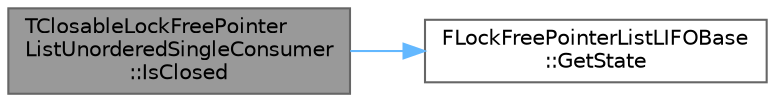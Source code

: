 digraph "TClosableLockFreePointerListUnorderedSingleConsumer::IsClosed"
{
 // INTERACTIVE_SVG=YES
 // LATEX_PDF_SIZE
  bgcolor="transparent";
  edge [fontname=Helvetica,fontsize=10,labelfontname=Helvetica,labelfontsize=10];
  node [fontname=Helvetica,fontsize=10,shape=box,height=0.2,width=0.4];
  rankdir="LR";
  Node1 [id="Node000001",label="TClosableLockFreePointer\lListUnorderedSingleConsumer\l::IsClosed",height=0.2,width=0.4,color="gray40", fillcolor="grey60", style="filled", fontcolor="black",tooltip="Check if the list is closed."];
  Node1 -> Node2 [id="edge1_Node000001_Node000002",color="steelblue1",style="solid",tooltip=" "];
  Node2 [id="Node000002",label="FLockFreePointerListLIFOBase\l::GetState",height=0.2,width=0.4,color="grey40", fillcolor="white", style="filled",URL="$d7/dbf/classFLockFreePointerListLIFOBase.html#a3738e57c39ea83478b794b756d4cc2dc",tooltip=" "];
}
